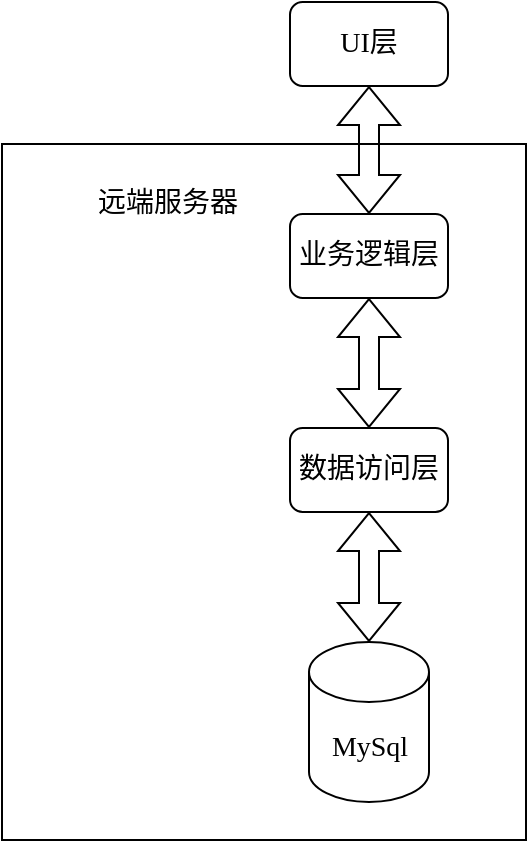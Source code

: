 <mxfile version="26.2.8">
  <diagram name="第 1 页" id="NON8Rd3GJQy8wurd_1fi">
    <mxGraphModel dx="704" dy="766" grid="0" gridSize="10" guides="1" tooltips="1" connect="1" arrows="1" fold="1" page="1" pageScale="1" pageWidth="827" pageHeight="1169" math="0" shadow="0">
      <root>
        <mxCell id="0" />
        <mxCell id="1" parent="0" />
        <mxCell id="Mn6bOdap1OyjnmH-GyNz-6" value="" style="rounded=0;whiteSpace=wrap;html=1;fontFamily=Times New Roman;" vertex="1" parent="1">
          <mxGeometry x="331" y="488" width="262" height="348" as="geometry" />
        </mxCell>
        <mxCell id="Mn6bOdap1OyjnmH-GyNz-1" value="&lt;font face=&quot;Times New Roman&quot;&gt;UI&lt;/font&gt;&lt;font face=&quot;宋体&quot;&gt;层&lt;/font&gt;" style="rounded=1;whiteSpace=wrap;html=1;fontFamily=Times New Roman;fontSize=14;" vertex="1" parent="1">
          <mxGeometry x="475" y="417" width="79" height="42" as="geometry" />
        </mxCell>
        <mxCell id="Mn6bOdap1OyjnmH-GyNz-2" value="业务逻辑层" style="rounded=1;whiteSpace=wrap;html=1;fontFamily=宋体;fontSize=14;" vertex="1" parent="1">
          <mxGeometry x="475" y="523" width="79" height="42" as="geometry" />
        </mxCell>
        <mxCell id="Mn6bOdap1OyjnmH-GyNz-3" value="数据访问层" style="rounded=1;whiteSpace=wrap;html=1;fontFamily=宋体;fontSize=14;" vertex="1" parent="1">
          <mxGeometry x="475" y="630" width="79" height="42" as="geometry" />
        </mxCell>
        <mxCell id="Mn6bOdap1OyjnmH-GyNz-4" value="&lt;font style=&quot;font-size: 14px;&quot;&gt;MySql&lt;/font&gt;" style="shape=cylinder3;whiteSpace=wrap;html=1;boundedLbl=1;backgroundOutline=1;size=15;fontFamily=Times New Roman;" vertex="1" parent="1">
          <mxGeometry x="484.5" y="737" width="60" height="80" as="geometry" />
        </mxCell>
        <mxCell id="Mn6bOdap1OyjnmH-GyNz-7" value="&lt;font style=&quot;font-size: 14px;&quot;&gt;远端服务器&lt;/font&gt;" style="text;html=1;align=center;verticalAlign=middle;whiteSpace=wrap;rounded=0;fontFamily=宋体;" vertex="1" parent="1">
          <mxGeometry x="372" y="503" width="84" height="30" as="geometry" />
        </mxCell>
        <mxCell id="Mn6bOdap1OyjnmH-GyNz-9" value="" style="shape=flexArrow;endArrow=classic;startArrow=classic;html=1;rounded=0;entryX=0.5;entryY=1;entryDx=0;entryDy=0;exitX=0.5;exitY=0;exitDx=0;exitDy=0;" edge="1" parent="1" source="Mn6bOdap1OyjnmH-GyNz-2" target="Mn6bOdap1OyjnmH-GyNz-1">
          <mxGeometry width="100" height="100" relative="1" as="geometry">
            <mxPoint x="435" y="716" as="sourcePoint" />
            <mxPoint x="535" y="616" as="targetPoint" />
          </mxGeometry>
        </mxCell>
        <mxCell id="Mn6bOdap1OyjnmH-GyNz-11" value="" style="shape=flexArrow;endArrow=classic;startArrow=classic;html=1;rounded=0;entryX=0.5;entryY=1;entryDx=0;entryDy=0;exitX=0.5;exitY=0;exitDx=0;exitDy=0;" edge="1" parent="1" source="Mn6bOdap1OyjnmH-GyNz-3" target="Mn6bOdap1OyjnmH-GyNz-2">
          <mxGeometry width="100" height="100" relative="1" as="geometry">
            <mxPoint x="435" y="716" as="sourcePoint" />
            <mxPoint x="535" y="616" as="targetPoint" />
          </mxGeometry>
        </mxCell>
        <mxCell id="Mn6bOdap1OyjnmH-GyNz-13" value="" style="shape=flexArrow;endArrow=classic;startArrow=classic;html=1;rounded=0;exitX=0.5;exitY=0;exitDx=0;exitDy=0;exitPerimeter=0;entryX=0.5;entryY=1;entryDx=0;entryDy=0;" edge="1" parent="1" source="Mn6bOdap1OyjnmH-GyNz-4" target="Mn6bOdap1OyjnmH-GyNz-3">
          <mxGeometry width="100" height="100" relative="1" as="geometry">
            <mxPoint x="525" y="640" as="sourcePoint" />
            <mxPoint x="510" y="675" as="targetPoint" />
          </mxGeometry>
        </mxCell>
      </root>
    </mxGraphModel>
  </diagram>
</mxfile>
